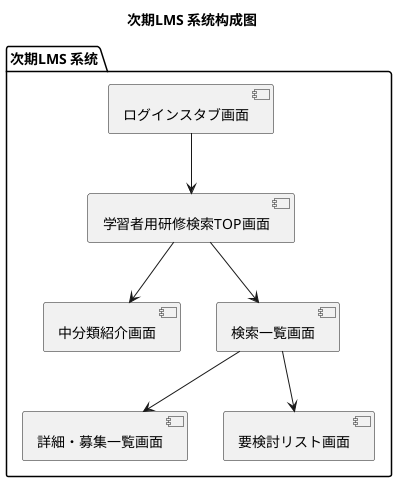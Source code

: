 @startuml
title 次期LMS 系统构成图

package "次期LMS 系统" {
    [ログインスタブ画面] --> [学習者用研修検索TOP画面]
    [学習者用研修検索TOP画面] --> [中分類紹介画面]
    [学習者用研修検索TOP画面] --> [検索一覧画面]
    [検索一覧画面] --> [詳細・募集一覧画面]
    [検索一覧画面] --> [要検討リスト画面]
}

@enduml
